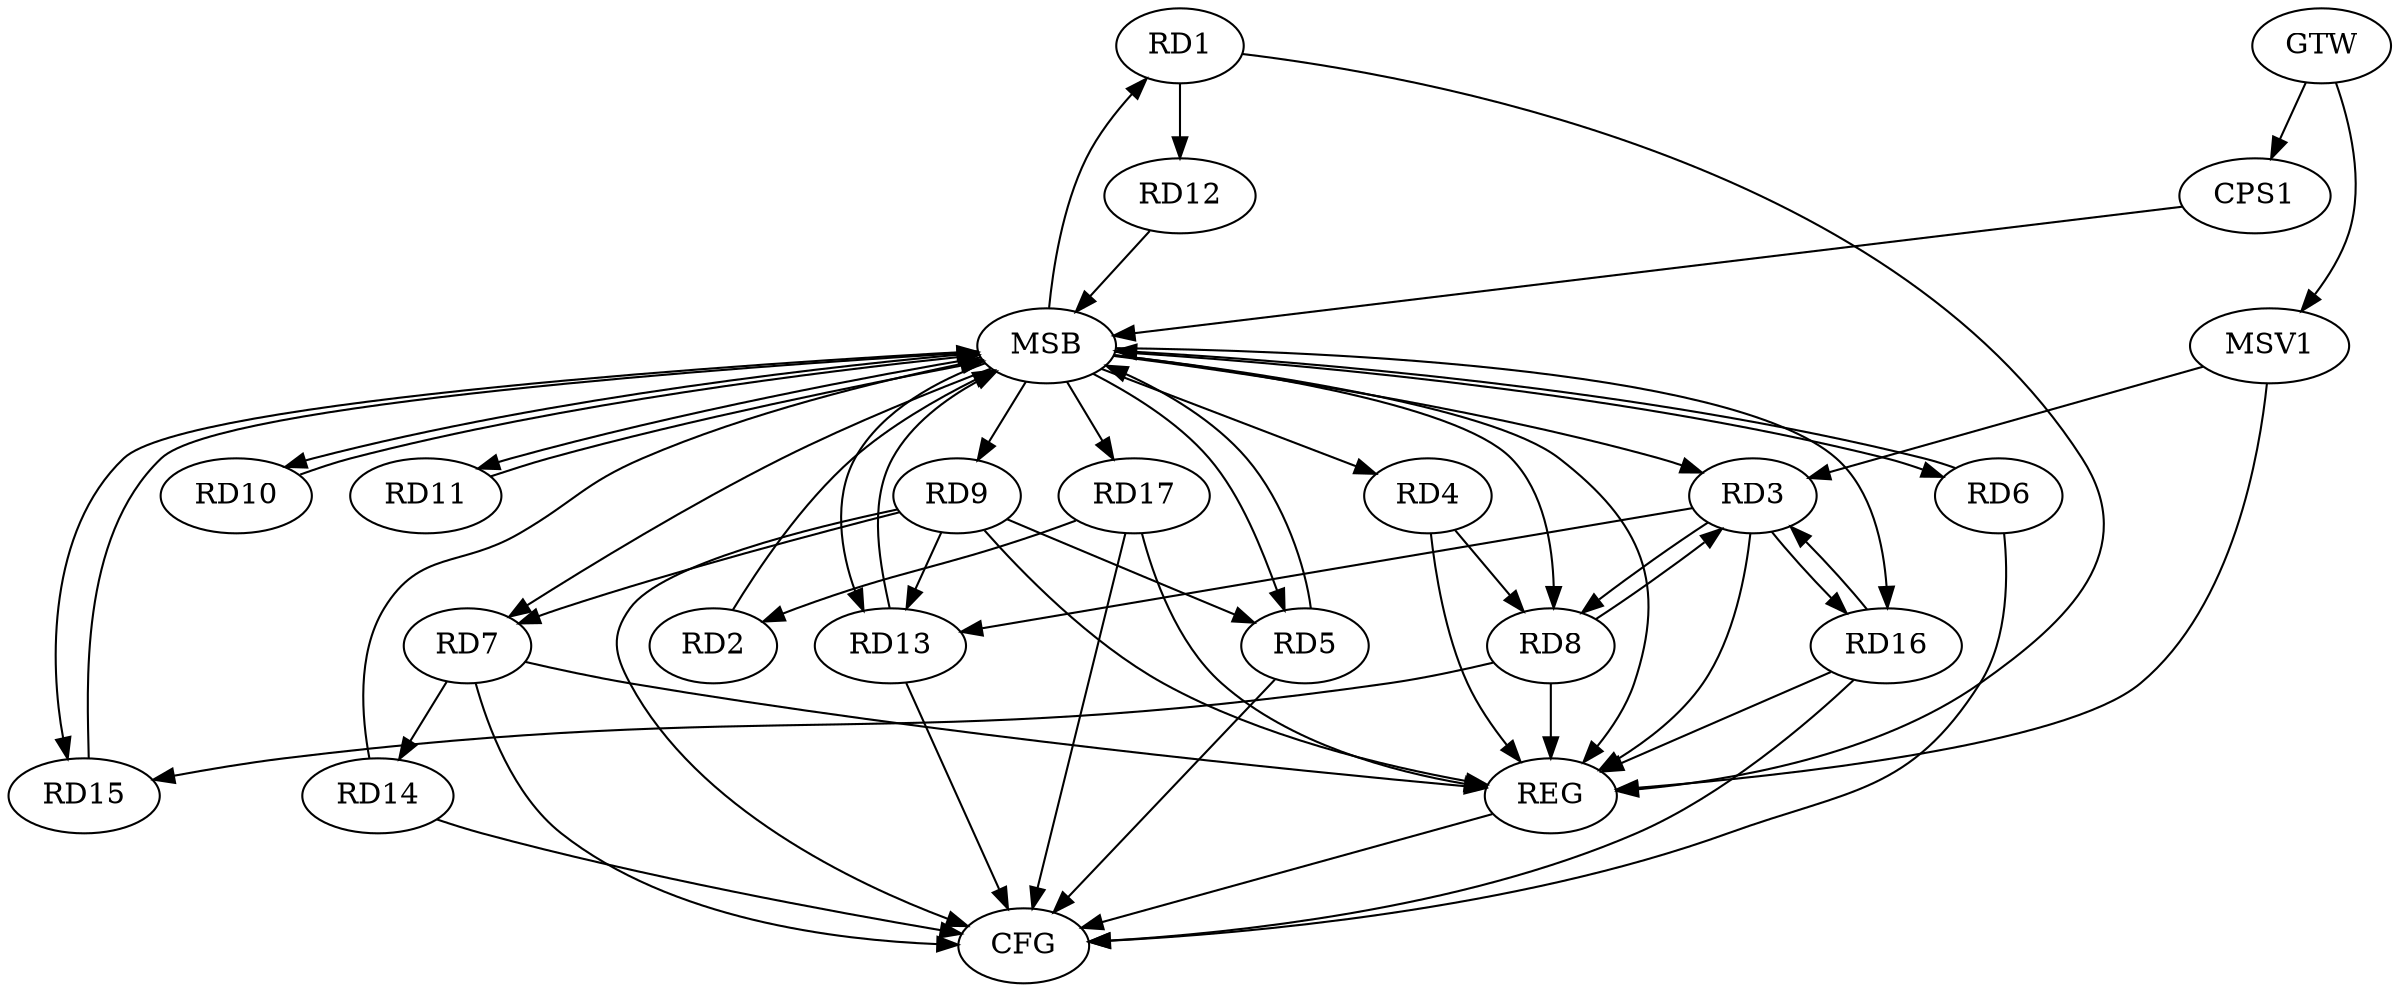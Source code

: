 strict digraph G {
  RD1 [ label="RD1" ];
  RD2 [ label="RD2" ];
  RD3 [ label="RD3" ];
  RD4 [ label="RD4" ];
  RD5 [ label="RD5" ];
  RD6 [ label="RD6" ];
  RD7 [ label="RD7" ];
  RD8 [ label="RD8" ];
  RD9 [ label="RD9" ];
  RD10 [ label="RD10" ];
  RD11 [ label="RD11" ];
  RD12 [ label="RD12" ];
  RD13 [ label="RD13" ];
  RD14 [ label="RD14" ];
  RD15 [ label="RD15" ];
  RD16 [ label="RD16" ];
  RD17 [ label="RD17" ];
  CPS1 [ label="CPS1" ];
  GTW [ label="GTW" ];
  REG [ label="REG" ];
  MSB [ label="MSB" ];
  CFG [ label="CFG" ];
  MSV1 [ label="MSV1" ];
  RD1 -> RD12;
  RD17 -> RD2;
  RD3 -> RD8;
  RD8 -> RD3;
  RD3 -> RD13;
  RD3 -> RD16;
  RD16 -> RD3;
  RD4 -> RD8;
  RD9 -> RD5;
  RD9 -> RD7;
  RD7 -> RD14;
  RD8 -> RD15;
  RD9 -> RD13;
  GTW -> CPS1;
  RD1 -> REG;
  RD3 -> REG;
  RD4 -> REG;
  RD7 -> REG;
  RD8 -> REG;
  RD9 -> REG;
  RD16 -> REG;
  RD17 -> REG;
  RD2 -> MSB;
  MSB -> RD6;
  MSB -> REG;
  RD5 -> MSB;
  RD6 -> MSB;
  MSB -> RD11;
  MSB -> RD16;
  RD10 -> MSB;
  MSB -> RD1;
  MSB -> RD3;
  MSB -> RD7;
  MSB -> RD13;
  MSB -> RD15;
  RD11 -> MSB;
  MSB -> RD8;
  RD12 -> MSB;
  MSB -> RD4;
  MSB -> RD9;
  RD13 -> MSB;
  MSB -> RD10;
  RD14 -> MSB;
  MSB -> RD17;
  RD15 -> MSB;
  CPS1 -> MSB;
  MSB -> RD5;
  RD6 -> CFG;
  RD9 -> CFG;
  RD14 -> CFG;
  RD7 -> CFG;
  RD17 -> CFG;
  RD16 -> CFG;
  RD13 -> CFG;
  RD5 -> CFG;
  REG -> CFG;
  MSV1 -> RD3;
  GTW -> MSV1;
  MSV1 -> REG;
}
